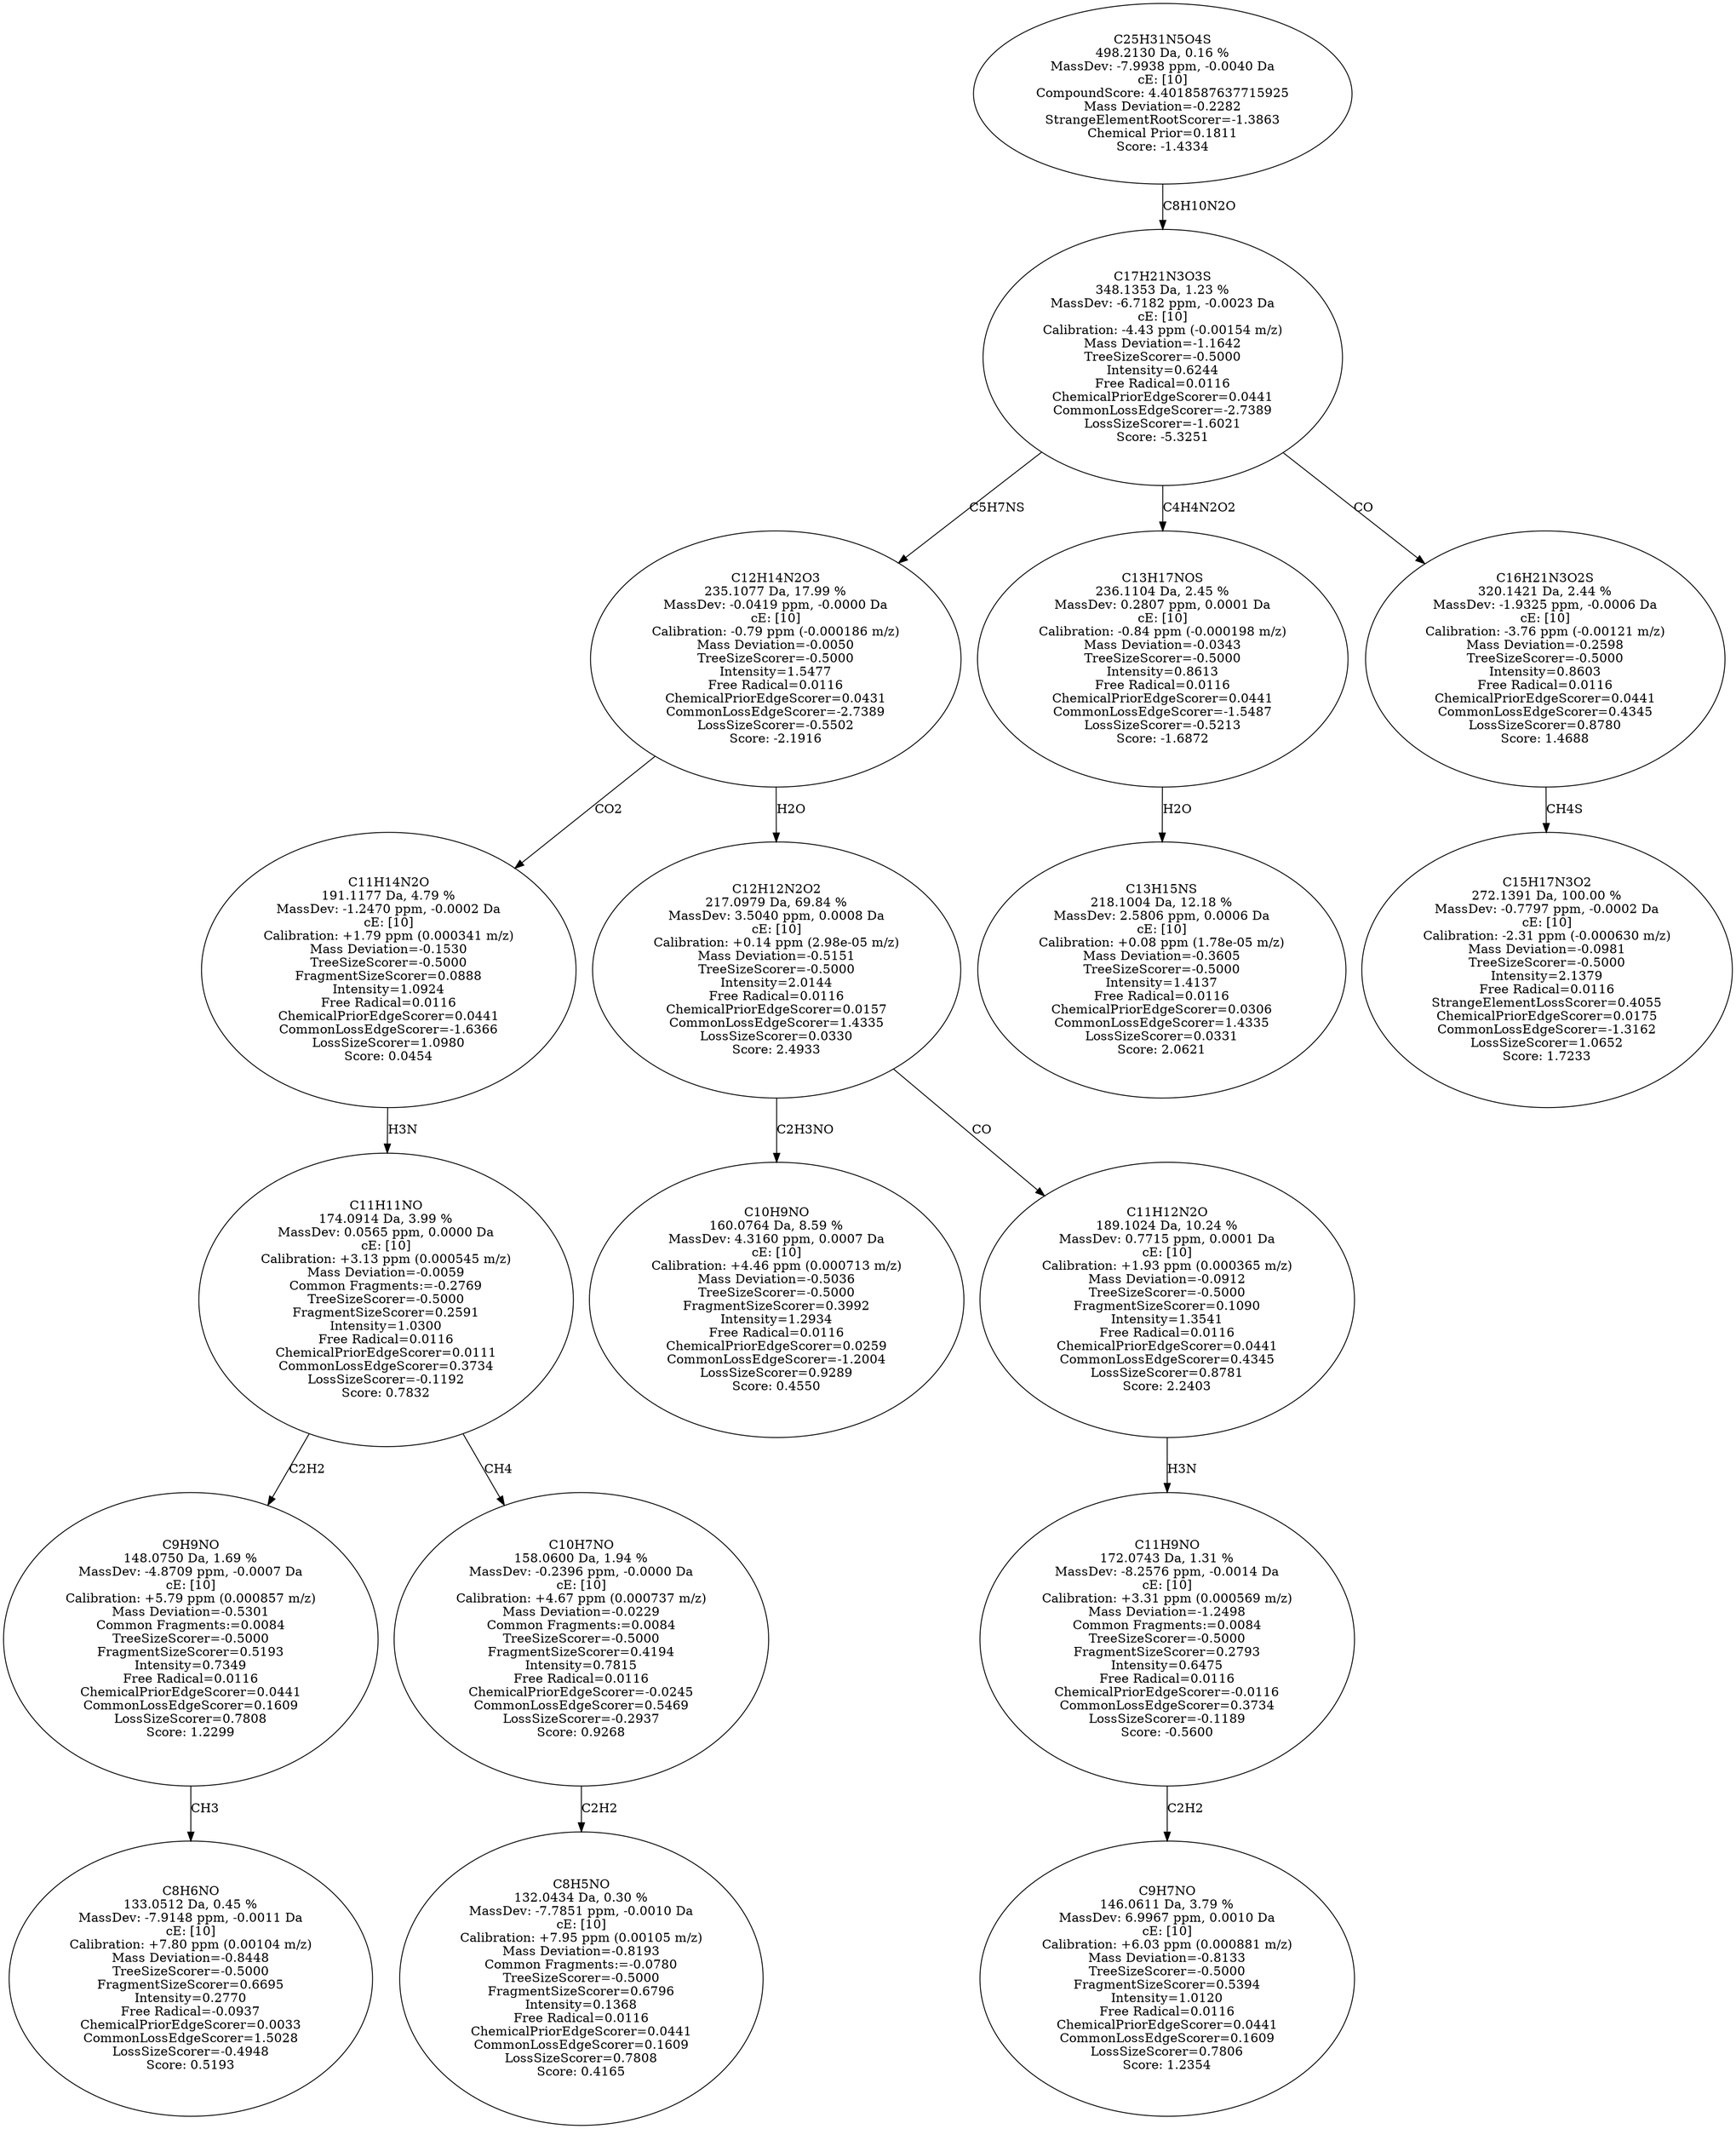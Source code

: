 strict digraph {
v1 [label="C8H6NO\n133.0512 Da, 0.45 %\nMassDev: -7.9148 ppm, -0.0011 Da\ncE: [10]\nCalibration: +7.80 ppm (0.00104 m/z)\nMass Deviation=-0.8448\nTreeSizeScorer=-0.5000\nFragmentSizeScorer=0.6695\nIntensity=0.2770\nFree Radical=-0.0937\nChemicalPriorEdgeScorer=0.0033\nCommonLossEdgeScorer=1.5028\nLossSizeScorer=-0.4948\nScore: 0.5193"];
v2 [label="C9H9NO\n148.0750 Da, 1.69 %\nMassDev: -4.8709 ppm, -0.0007 Da\ncE: [10]\nCalibration: +5.79 ppm (0.000857 m/z)\nMass Deviation=-0.5301\nCommon Fragments:=0.0084\nTreeSizeScorer=-0.5000\nFragmentSizeScorer=0.5193\nIntensity=0.7349\nFree Radical=0.0116\nChemicalPriorEdgeScorer=0.0441\nCommonLossEdgeScorer=0.1609\nLossSizeScorer=0.7808\nScore: 1.2299"];
v3 [label="C8H5NO\n132.0434 Da, 0.30 %\nMassDev: -7.7851 ppm, -0.0010 Da\ncE: [10]\nCalibration: +7.95 ppm (0.00105 m/z)\nMass Deviation=-0.8193\nCommon Fragments:=-0.0780\nTreeSizeScorer=-0.5000\nFragmentSizeScorer=0.6796\nIntensity=0.1368\nFree Radical=0.0116\nChemicalPriorEdgeScorer=0.0441\nCommonLossEdgeScorer=0.1609\nLossSizeScorer=0.7808\nScore: 0.4165"];
v4 [label="C10H7NO\n158.0600 Da, 1.94 %\nMassDev: -0.2396 ppm, -0.0000 Da\ncE: [10]\nCalibration: +4.67 ppm (0.000737 m/z)\nMass Deviation=-0.0229\nCommon Fragments:=0.0084\nTreeSizeScorer=-0.5000\nFragmentSizeScorer=0.4194\nIntensity=0.7815\nFree Radical=0.0116\nChemicalPriorEdgeScorer=-0.0245\nCommonLossEdgeScorer=0.5469\nLossSizeScorer=-0.2937\nScore: 0.9268"];
v5 [label="C11H11NO\n174.0914 Da, 3.99 %\nMassDev: 0.0565 ppm, 0.0000 Da\ncE: [10]\nCalibration: +3.13 ppm (0.000545 m/z)\nMass Deviation=-0.0059\nCommon Fragments:=-0.2769\nTreeSizeScorer=-0.5000\nFragmentSizeScorer=0.2591\nIntensity=1.0300\nFree Radical=0.0116\nChemicalPriorEdgeScorer=0.0111\nCommonLossEdgeScorer=0.3734\nLossSizeScorer=-0.1192\nScore: 0.7832"];
v6 [label="C11H14N2O\n191.1177 Da, 4.79 %\nMassDev: -1.2470 ppm, -0.0002 Da\ncE: [10]\nCalibration: +1.79 ppm (0.000341 m/z)\nMass Deviation=-0.1530\nTreeSizeScorer=-0.5000\nFragmentSizeScorer=0.0888\nIntensity=1.0924\nFree Radical=0.0116\nChemicalPriorEdgeScorer=0.0441\nCommonLossEdgeScorer=-1.6366\nLossSizeScorer=1.0980\nScore: 0.0454"];
v7 [label="C10H9NO\n160.0764 Da, 8.59 %\nMassDev: 4.3160 ppm, 0.0007 Da\ncE: [10]\nCalibration: +4.46 ppm (0.000713 m/z)\nMass Deviation=-0.5036\nTreeSizeScorer=-0.5000\nFragmentSizeScorer=0.3992\nIntensity=1.2934\nFree Radical=0.0116\nChemicalPriorEdgeScorer=0.0259\nCommonLossEdgeScorer=-1.2004\nLossSizeScorer=0.9289\nScore: 0.4550"];
v8 [label="C9H7NO\n146.0611 Da, 3.79 %\nMassDev: 6.9967 ppm, 0.0010 Da\ncE: [10]\nCalibration: +6.03 ppm (0.000881 m/z)\nMass Deviation=-0.8133\nTreeSizeScorer=-0.5000\nFragmentSizeScorer=0.5394\nIntensity=1.0120\nFree Radical=0.0116\nChemicalPriorEdgeScorer=0.0441\nCommonLossEdgeScorer=0.1609\nLossSizeScorer=0.7806\nScore: 1.2354"];
v9 [label="C11H9NO\n172.0743 Da, 1.31 %\nMassDev: -8.2576 ppm, -0.0014 Da\ncE: [10]\nCalibration: +3.31 ppm (0.000569 m/z)\nMass Deviation=-1.2498\nCommon Fragments:=0.0084\nTreeSizeScorer=-0.5000\nFragmentSizeScorer=0.2793\nIntensity=0.6475\nFree Radical=0.0116\nChemicalPriorEdgeScorer=-0.0116\nCommonLossEdgeScorer=0.3734\nLossSizeScorer=-0.1189\nScore: -0.5600"];
v10 [label="C11H12N2O\n189.1024 Da, 10.24 %\nMassDev: 0.7715 ppm, 0.0001 Da\ncE: [10]\nCalibration: +1.93 ppm (0.000365 m/z)\nMass Deviation=-0.0912\nTreeSizeScorer=-0.5000\nFragmentSizeScorer=0.1090\nIntensity=1.3541\nFree Radical=0.0116\nChemicalPriorEdgeScorer=0.0441\nCommonLossEdgeScorer=0.4345\nLossSizeScorer=0.8781\nScore: 2.2403"];
v11 [label="C12H12N2O2\n217.0979 Da, 69.84 %\nMassDev: 3.5040 ppm, 0.0008 Da\ncE: [10]\nCalibration: +0.14 ppm (2.98e-05 m/z)\nMass Deviation=-0.5151\nTreeSizeScorer=-0.5000\nIntensity=2.0144\nFree Radical=0.0116\nChemicalPriorEdgeScorer=0.0157\nCommonLossEdgeScorer=1.4335\nLossSizeScorer=0.0330\nScore: 2.4933"];
v12 [label="C12H14N2O3\n235.1077 Da, 17.99 %\nMassDev: -0.0419 ppm, -0.0000 Da\ncE: [10]\nCalibration: -0.79 ppm (-0.000186 m/z)\nMass Deviation=-0.0050\nTreeSizeScorer=-0.5000\nIntensity=1.5477\nFree Radical=0.0116\nChemicalPriorEdgeScorer=0.0431\nCommonLossEdgeScorer=-2.7389\nLossSizeScorer=-0.5502\nScore: -2.1916"];
v13 [label="C13H15NS\n218.1004 Da, 12.18 %\nMassDev: 2.5806 ppm, 0.0006 Da\ncE: [10]\nCalibration: +0.08 ppm (1.78e-05 m/z)\nMass Deviation=-0.3605\nTreeSizeScorer=-0.5000\nIntensity=1.4137\nFree Radical=0.0116\nChemicalPriorEdgeScorer=0.0306\nCommonLossEdgeScorer=1.4335\nLossSizeScorer=0.0331\nScore: 2.0621"];
v14 [label="C13H17NOS\n236.1104 Da, 2.45 %\nMassDev: 0.2807 ppm, 0.0001 Da\ncE: [10]\nCalibration: -0.84 ppm (-0.000198 m/z)\nMass Deviation=-0.0343\nTreeSizeScorer=-0.5000\nIntensity=0.8613\nFree Radical=0.0116\nChemicalPriorEdgeScorer=0.0441\nCommonLossEdgeScorer=-1.5487\nLossSizeScorer=-0.5213\nScore: -1.6872"];
v15 [label="C15H17N3O2\n272.1391 Da, 100.00 %\nMassDev: -0.7797 ppm, -0.0002 Da\ncE: [10]\nCalibration: -2.31 ppm (-0.000630 m/z)\nMass Deviation=-0.0981\nTreeSizeScorer=-0.5000\nIntensity=2.1379\nFree Radical=0.0116\nStrangeElementLossScorer=0.4055\nChemicalPriorEdgeScorer=0.0175\nCommonLossEdgeScorer=-1.3162\nLossSizeScorer=1.0652\nScore: 1.7233"];
v16 [label="C16H21N3O2S\n320.1421 Da, 2.44 %\nMassDev: -1.9325 ppm, -0.0006 Da\ncE: [10]\nCalibration: -3.76 ppm (-0.00121 m/z)\nMass Deviation=-0.2598\nTreeSizeScorer=-0.5000\nIntensity=0.8603\nFree Radical=0.0116\nChemicalPriorEdgeScorer=0.0441\nCommonLossEdgeScorer=0.4345\nLossSizeScorer=0.8780\nScore: 1.4688"];
v17 [label="C17H21N3O3S\n348.1353 Da, 1.23 %\nMassDev: -6.7182 ppm, -0.0023 Da\ncE: [10]\nCalibration: -4.43 ppm (-0.00154 m/z)\nMass Deviation=-1.1642\nTreeSizeScorer=-0.5000\nIntensity=0.6244\nFree Radical=0.0116\nChemicalPriorEdgeScorer=0.0441\nCommonLossEdgeScorer=-2.7389\nLossSizeScorer=-1.6021\nScore: -5.3251"];
v18 [label="C25H31N5O4S\n498.2130 Da, 0.16 %\nMassDev: -7.9938 ppm, -0.0040 Da\ncE: [10]\nCompoundScore: 4.4018587637715925\nMass Deviation=-0.2282\nStrangeElementRootScorer=-1.3863\nChemical Prior=0.1811\nScore: -1.4334"];
v2 -> v1 [label="CH3"];
v5 -> v2 [label="C2H2"];
v4 -> v3 [label="C2H2"];
v5 -> v4 [label="CH4"];
v6 -> v5 [label="H3N"];
v12 -> v6 [label="CO2"];
v11 -> v7 [label="C2H3NO"];
v9 -> v8 [label="C2H2"];
v10 -> v9 [label="H3N"];
v11 -> v10 [label="CO"];
v12 -> v11 [label="H2O"];
v17 -> v12 [label="C5H7NS"];
v14 -> v13 [label="H2O"];
v17 -> v14 [label="C4H4N2O2"];
v16 -> v15 [label="CH4S"];
v17 -> v16 [label="CO"];
v18 -> v17 [label="C8H10N2O"];
}